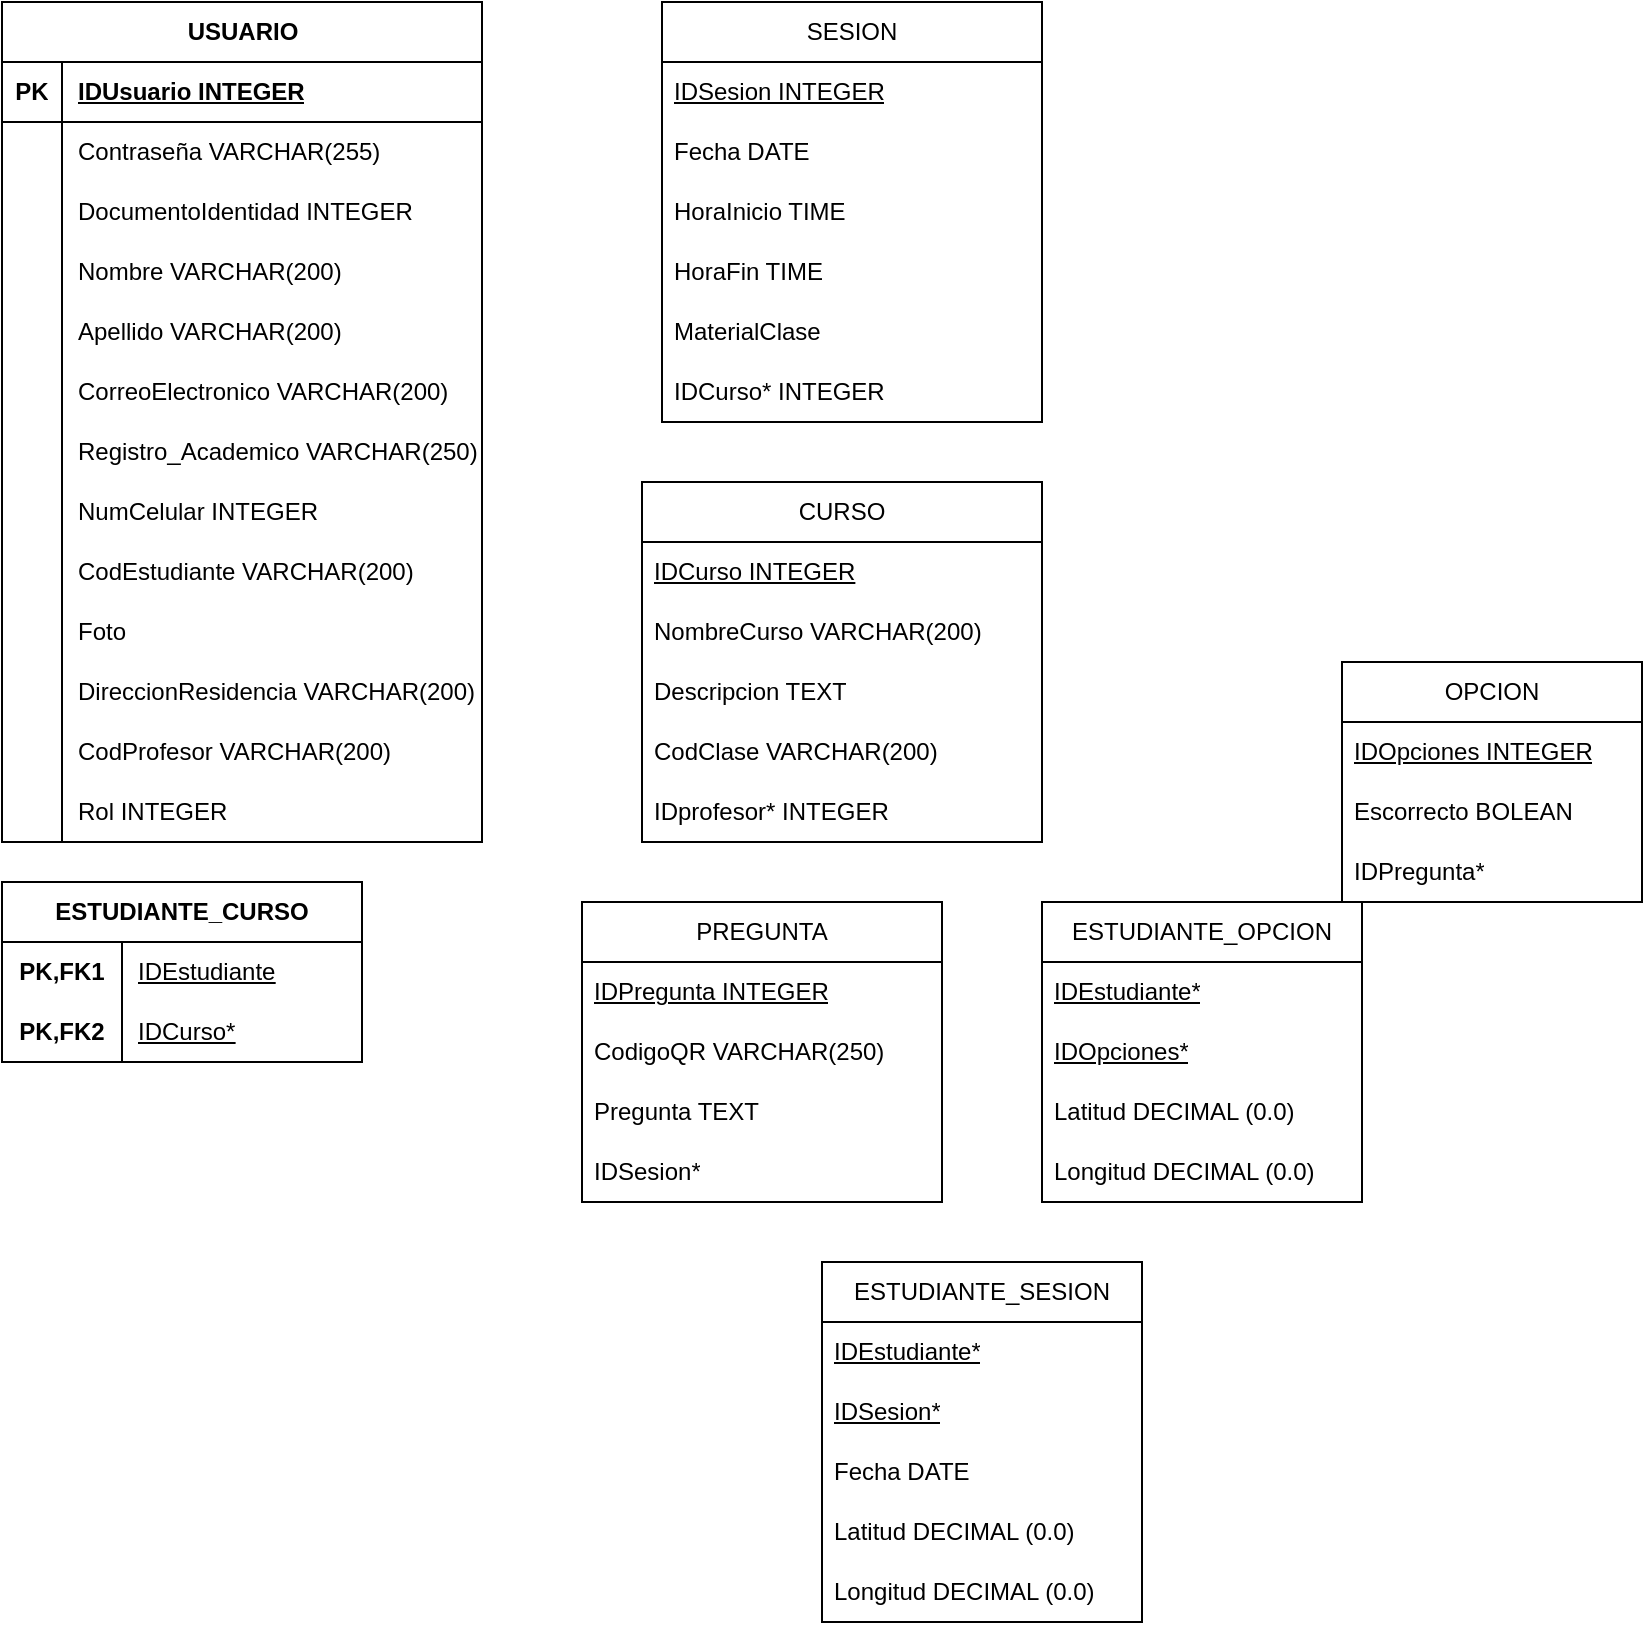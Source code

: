 <mxfile version="24.8.6">
  <diagram name="Página-1" id="GLOInuMciW0yPLB-ZYxE">
    <mxGraphModel dx="670" dy="746" grid="1" gridSize="10" guides="1" tooltips="1" connect="1" arrows="1" fold="1" page="1" pageScale="1" pageWidth="1100" pageHeight="850" math="0" shadow="0">
      <root>
        <mxCell id="0" />
        <mxCell id="1" parent="0" />
        <mxCell id="ET4mKvIEI5imarmwZvSH-28" value="CURSO" style="swimlane;fontStyle=0;childLayout=stackLayout;horizontal=1;startSize=30;horizontalStack=0;resizeParent=1;resizeParentMax=0;resizeLast=0;collapsible=1;marginBottom=0;whiteSpace=wrap;html=1;" parent="1" vertex="1">
          <mxGeometry x="390" y="290" width="200" height="180" as="geometry" />
        </mxCell>
        <mxCell id="ET4mKvIEI5imarmwZvSH-29" value="&lt;u&gt;IDCurso INTEGER&lt;/u&gt;" style="text;strokeColor=none;fillColor=none;align=left;verticalAlign=middle;spacingLeft=4;spacingRight=4;overflow=hidden;points=[[0,0.5],[1,0.5]];portConstraint=eastwest;rotatable=0;whiteSpace=wrap;html=1;" parent="ET4mKvIEI5imarmwZvSH-28" vertex="1">
          <mxGeometry y="30" width="200" height="30" as="geometry" />
        </mxCell>
        <mxCell id="ET4mKvIEI5imarmwZvSH-30" value="NombreCurso VARCHAR(200)" style="text;strokeColor=none;fillColor=none;align=left;verticalAlign=middle;spacingLeft=4;spacingRight=4;overflow=hidden;points=[[0,0.5],[1,0.5]];portConstraint=eastwest;rotatable=0;whiteSpace=wrap;html=1;" parent="ET4mKvIEI5imarmwZvSH-28" vertex="1">
          <mxGeometry y="60" width="200" height="30" as="geometry" />
        </mxCell>
        <mxCell id="ET4mKvIEI5imarmwZvSH-31" value="Descripcion TEXT" style="text;strokeColor=none;fillColor=none;align=left;verticalAlign=middle;spacingLeft=4;spacingRight=4;overflow=hidden;points=[[0,0.5],[1,0.5]];portConstraint=eastwest;rotatable=0;whiteSpace=wrap;html=1;" parent="ET4mKvIEI5imarmwZvSH-28" vertex="1">
          <mxGeometry y="90" width="200" height="30" as="geometry" />
        </mxCell>
        <mxCell id="ET4mKvIEI5imarmwZvSH-32" value="CodClase VARCHAR(200)" style="text;strokeColor=none;fillColor=none;align=left;verticalAlign=middle;spacingLeft=4;spacingRight=4;overflow=hidden;points=[[0,0.5],[1,0.5]];portConstraint=eastwest;rotatable=0;whiteSpace=wrap;html=1;" parent="ET4mKvIEI5imarmwZvSH-28" vertex="1">
          <mxGeometry y="120" width="200" height="30" as="geometry" />
        </mxCell>
        <mxCell id="ET4mKvIEI5imarmwZvSH-35" value="IDprofesor* INTEGER" style="text;strokeColor=none;fillColor=none;align=left;verticalAlign=middle;spacingLeft=4;spacingRight=4;overflow=hidden;points=[[0,0.5],[1,0.5]];portConstraint=eastwest;rotatable=0;whiteSpace=wrap;html=1;" parent="ET4mKvIEI5imarmwZvSH-28" vertex="1">
          <mxGeometry y="150" width="200" height="30" as="geometry" />
        </mxCell>
        <mxCell id="ET4mKvIEI5imarmwZvSH-39" value="PREGUNTA" style="swimlane;fontStyle=0;childLayout=stackLayout;horizontal=1;startSize=30;horizontalStack=0;resizeParent=1;resizeParentMax=0;resizeLast=0;collapsible=1;marginBottom=0;whiteSpace=wrap;html=1;" parent="1" vertex="1">
          <mxGeometry x="360" y="500" width="180" height="150" as="geometry" />
        </mxCell>
        <mxCell id="ET4mKvIEI5imarmwZvSH-40" value="&lt;u&gt;IDPregunta INTEGER&lt;/u&gt;" style="text;strokeColor=none;fillColor=none;align=left;verticalAlign=middle;spacingLeft=4;spacingRight=4;overflow=hidden;points=[[0,0.5],[1,0.5]];portConstraint=eastwest;rotatable=0;whiteSpace=wrap;html=1;" parent="ET4mKvIEI5imarmwZvSH-39" vertex="1">
          <mxGeometry y="30" width="180" height="30" as="geometry" />
        </mxCell>
        <mxCell id="ET4mKvIEI5imarmwZvSH-41" value="CodigoQR VARCHAR(250)" style="text;strokeColor=none;fillColor=none;align=left;verticalAlign=middle;spacingLeft=4;spacingRight=4;overflow=hidden;points=[[0,0.5],[1,0.5]];portConstraint=eastwest;rotatable=0;whiteSpace=wrap;html=1;" parent="ET4mKvIEI5imarmwZvSH-39" vertex="1">
          <mxGeometry y="60" width="180" height="30" as="geometry" />
        </mxCell>
        <mxCell id="ET4mKvIEI5imarmwZvSH-42" value="Pregunta TEXT" style="text;strokeColor=none;fillColor=none;align=left;verticalAlign=middle;spacingLeft=4;spacingRight=4;overflow=hidden;points=[[0,0.5],[1,0.5]];portConstraint=eastwest;rotatable=0;whiteSpace=wrap;html=1;" parent="ET4mKvIEI5imarmwZvSH-39" vertex="1">
          <mxGeometry y="90" width="180" height="30" as="geometry" />
        </mxCell>
        <mxCell id="8jRzYNmPMwV3x82Uc9PO-24" value="IDSesion*" style="text;strokeColor=none;fillColor=none;align=left;verticalAlign=middle;spacingLeft=4;spacingRight=4;overflow=hidden;points=[[0,0.5],[1,0.5]];portConstraint=eastwest;rotatable=0;whiteSpace=wrap;html=1;" parent="ET4mKvIEI5imarmwZvSH-39" vertex="1">
          <mxGeometry y="120" width="180" height="30" as="geometry" />
        </mxCell>
        <mxCell id="ET4mKvIEI5imarmwZvSH-73" value="ESTUDIANTE_OPCION" style="swimlane;fontStyle=0;childLayout=stackLayout;horizontal=1;startSize=30;horizontalStack=0;resizeParent=1;resizeParentMax=0;resizeLast=0;collapsible=1;marginBottom=0;whiteSpace=wrap;html=1;" parent="1" vertex="1">
          <mxGeometry x="590" y="500" width="160" height="150" as="geometry" />
        </mxCell>
        <mxCell id="ET4mKvIEI5imarmwZvSH-74" value="&lt;u&gt;IDEstudiante*&lt;/u&gt;" style="text;strokeColor=none;fillColor=none;align=left;verticalAlign=middle;spacingLeft=4;spacingRight=4;overflow=hidden;points=[[0,0.5],[1,0.5]];portConstraint=eastwest;rotatable=0;whiteSpace=wrap;html=1;" parent="ET4mKvIEI5imarmwZvSH-73" vertex="1">
          <mxGeometry y="30" width="160" height="30" as="geometry" />
        </mxCell>
        <mxCell id="x-qqU3WJ2SzALZhokqrr-1" value="&lt;u&gt;IDOpciones*&lt;/u&gt;" style="text;strokeColor=none;fillColor=none;align=left;verticalAlign=middle;spacingLeft=4;spacingRight=4;overflow=hidden;points=[[0,0.5],[1,0.5]];portConstraint=eastwest;rotatable=0;whiteSpace=wrap;html=1;" vertex="1" parent="ET4mKvIEI5imarmwZvSH-73">
          <mxGeometry y="60" width="160" height="30" as="geometry" />
        </mxCell>
        <mxCell id="x-qqU3WJ2SzALZhokqrr-6" value="Latitud DECIMAL (0.0)" style="text;strokeColor=none;fillColor=none;align=left;verticalAlign=middle;spacingLeft=4;spacingRight=4;overflow=hidden;points=[[0,0.5],[1,0.5]];portConstraint=eastwest;rotatable=0;whiteSpace=wrap;html=1;" vertex="1" parent="ET4mKvIEI5imarmwZvSH-73">
          <mxGeometry y="90" width="160" height="30" as="geometry" />
        </mxCell>
        <mxCell id="x-qqU3WJ2SzALZhokqrr-7" value="Longitud DECIMAL (0.0)" style="text;strokeColor=none;fillColor=none;align=left;verticalAlign=middle;spacingLeft=4;spacingRight=4;overflow=hidden;points=[[0,0.5],[1,0.5]];portConstraint=eastwest;rotatable=0;whiteSpace=wrap;html=1;" vertex="1" parent="ET4mKvIEI5imarmwZvSH-73">
          <mxGeometry y="120" width="160" height="30" as="geometry" />
        </mxCell>
        <mxCell id="8jRzYNmPMwV3x82Uc9PO-11" value="SESION" style="swimlane;fontStyle=0;childLayout=stackLayout;horizontal=1;startSize=30;horizontalStack=0;resizeParent=1;resizeParentMax=0;resizeLast=0;collapsible=1;marginBottom=0;whiteSpace=wrap;html=1;" parent="1" vertex="1">
          <mxGeometry x="400" y="50" width="190" height="210" as="geometry" />
        </mxCell>
        <mxCell id="8jRzYNmPMwV3x82Uc9PO-12" value="&lt;u&gt;IDSesion INTEGER&lt;/u&gt;" style="text;strokeColor=none;fillColor=none;align=left;verticalAlign=middle;spacingLeft=4;spacingRight=4;overflow=hidden;points=[[0,0.5],[1,0.5]];portConstraint=eastwest;rotatable=0;whiteSpace=wrap;html=1;" parent="8jRzYNmPMwV3x82Uc9PO-11" vertex="1">
          <mxGeometry y="30" width="190" height="30" as="geometry" />
        </mxCell>
        <mxCell id="8jRzYNmPMwV3x82Uc9PO-13" value="Fecha DATE" style="text;strokeColor=none;fillColor=none;align=left;verticalAlign=middle;spacingLeft=4;spacingRight=4;overflow=hidden;points=[[0,0.5],[1,0.5]];portConstraint=eastwest;rotatable=0;whiteSpace=wrap;html=1;" parent="8jRzYNmPMwV3x82Uc9PO-11" vertex="1">
          <mxGeometry y="60" width="190" height="30" as="geometry" />
        </mxCell>
        <mxCell id="8jRzYNmPMwV3x82Uc9PO-14" value="HoraInicio TIME" style="text;strokeColor=none;fillColor=none;align=left;verticalAlign=middle;spacingLeft=4;spacingRight=4;overflow=hidden;points=[[0,0.5],[1,0.5]];portConstraint=eastwest;rotatable=0;whiteSpace=wrap;html=1;" parent="8jRzYNmPMwV3x82Uc9PO-11" vertex="1">
          <mxGeometry y="90" width="190" height="30" as="geometry" />
        </mxCell>
        <mxCell id="8jRzYNmPMwV3x82Uc9PO-15" value="HoraFin TIME" style="text;strokeColor=none;fillColor=none;align=left;verticalAlign=middle;spacingLeft=4;spacingRight=4;overflow=hidden;points=[[0,0.5],[1,0.5]];portConstraint=eastwest;rotatable=0;whiteSpace=wrap;html=1;" parent="8jRzYNmPMwV3x82Uc9PO-11" vertex="1">
          <mxGeometry y="120" width="190" height="30" as="geometry" />
        </mxCell>
        <mxCell id="8jRzYNmPMwV3x82Uc9PO-17" value="MaterialClase" style="text;strokeColor=none;fillColor=none;align=left;verticalAlign=middle;spacingLeft=4;spacingRight=4;overflow=hidden;points=[[0,0.5],[1,0.5]];portConstraint=eastwest;rotatable=0;whiteSpace=wrap;html=1;" parent="8jRzYNmPMwV3x82Uc9PO-11" vertex="1">
          <mxGeometry y="150" width="190" height="30" as="geometry" />
        </mxCell>
        <mxCell id="8jRzYNmPMwV3x82Uc9PO-16" value="IDCurso* INTEGER" style="text;strokeColor=none;fillColor=none;align=left;verticalAlign=middle;spacingLeft=4;spacingRight=4;overflow=hidden;points=[[0,0.5],[1,0.5]];portConstraint=eastwest;rotatable=0;whiteSpace=wrap;html=1;" parent="8jRzYNmPMwV3x82Uc9PO-11" vertex="1">
          <mxGeometry y="180" width="190" height="30" as="geometry" />
        </mxCell>
        <mxCell id="doxV-q-uLm9k6LGpHwTZ-1" value="OPCION" style="swimlane;fontStyle=0;childLayout=stackLayout;horizontal=1;startSize=30;horizontalStack=0;resizeParent=1;resizeParentMax=0;resizeLast=0;collapsible=1;marginBottom=0;whiteSpace=wrap;html=1;" parent="1" vertex="1">
          <mxGeometry x="740" y="380" width="150" height="120" as="geometry" />
        </mxCell>
        <mxCell id="doxV-q-uLm9k6LGpHwTZ-2" value="&lt;u&gt;IDOpciones INTEGER&lt;/u&gt;" style="text;strokeColor=none;fillColor=none;align=left;verticalAlign=middle;spacingLeft=4;spacingRight=4;overflow=hidden;points=[[0,0.5],[1,0.5]];portConstraint=eastwest;rotatable=0;whiteSpace=wrap;html=1;" parent="doxV-q-uLm9k6LGpHwTZ-1" vertex="1">
          <mxGeometry y="30" width="150" height="30" as="geometry" />
        </mxCell>
        <mxCell id="doxV-q-uLm9k6LGpHwTZ-3" value="Escorrecto BOLEAN" style="text;strokeColor=none;fillColor=none;align=left;verticalAlign=middle;spacingLeft=4;spacingRight=4;overflow=hidden;points=[[0,0.5],[1,0.5]];portConstraint=eastwest;rotatable=0;whiteSpace=wrap;html=1;" parent="doxV-q-uLm9k6LGpHwTZ-1" vertex="1">
          <mxGeometry y="60" width="150" height="30" as="geometry" />
        </mxCell>
        <mxCell id="doxV-q-uLm9k6LGpHwTZ-4" value="IDPregunta*" style="text;strokeColor=none;fillColor=none;align=left;verticalAlign=middle;spacingLeft=4;spacingRight=4;overflow=hidden;points=[[0,0.5],[1,0.5]];portConstraint=eastwest;rotatable=0;whiteSpace=wrap;html=1;" parent="doxV-q-uLm9k6LGpHwTZ-1" vertex="1">
          <mxGeometry y="90" width="150" height="30" as="geometry" />
        </mxCell>
        <mxCell id="doxV-q-uLm9k6LGpHwTZ-9" value="ESTUDIANTE_SESION" style="swimlane;fontStyle=0;childLayout=stackLayout;horizontal=1;startSize=30;horizontalStack=0;resizeParent=1;resizeParentMax=0;resizeLast=0;collapsible=1;marginBottom=0;whiteSpace=wrap;html=1;" parent="1" vertex="1">
          <mxGeometry x="480" y="680" width="160" height="180" as="geometry" />
        </mxCell>
        <mxCell id="doxV-q-uLm9k6LGpHwTZ-10" value="&lt;u&gt;IDEstudiante*&lt;/u&gt;" style="text;strokeColor=none;fillColor=none;align=left;verticalAlign=middle;spacingLeft=4;spacingRight=4;overflow=hidden;points=[[0,0.5],[1,0.5]];portConstraint=eastwest;rotatable=0;whiteSpace=wrap;html=1;" parent="doxV-q-uLm9k6LGpHwTZ-9" vertex="1">
          <mxGeometry y="30" width="160" height="30" as="geometry" />
        </mxCell>
        <mxCell id="doxV-q-uLm9k6LGpHwTZ-11" value="&lt;u&gt;IDSesion*&lt;/u&gt;" style="text;strokeColor=none;fillColor=none;align=left;verticalAlign=middle;spacingLeft=4;spacingRight=4;overflow=hidden;points=[[0,0.5],[1,0.5]];portConstraint=eastwest;rotatable=0;whiteSpace=wrap;html=1;" parent="doxV-q-uLm9k6LGpHwTZ-9" vertex="1">
          <mxGeometry y="60" width="160" height="30" as="geometry" />
        </mxCell>
        <mxCell id="x-qqU3WJ2SzALZhokqrr-4" value="Fecha DATE" style="text;strokeColor=none;fillColor=none;align=left;verticalAlign=middle;spacingLeft=4;spacingRight=4;overflow=hidden;points=[[0,0.5],[1,0.5]];portConstraint=eastwest;rotatable=0;whiteSpace=wrap;html=1;" vertex="1" parent="doxV-q-uLm9k6LGpHwTZ-9">
          <mxGeometry y="90" width="160" height="30" as="geometry" />
        </mxCell>
        <mxCell id="x-qqU3WJ2SzALZhokqrr-2" value="Latitud DECIMAL (0.0)" style="text;strokeColor=none;fillColor=none;align=left;verticalAlign=middle;spacingLeft=4;spacingRight=4;overflow=hidden;points=[[0,0.5],[1,0.5]];portConstraint=eastwest;rotatable=0;whiteSpace=wrap;html=1;" vertex="1" parent="doxV-q-uLm9k6LGpHwTZ-9">
          <mxGeometry y="120" width="160" height="30" as="geometry" />
        </mxCell>
        <mxCell id="x-qqU3WJ2SzALZhokqrr-5" value="Longitud DECIMAL (0.0)" style="text;strokeColor=none;fillColor=none;align=left;verticalAlign=middle;spacingLeft=4;spacingRight=4;overflow=hidden;points=[[0,0.5],[1,0.5]];portConstraint=eastwest;rotatable=0;whiteSpace=wrap;html=1;" vertex="1" parent="doxV-q-uLm9k6LGpHwTZ-9">
          <mxGeometry y="150" width="160" height="30" as="geometry" />
        </mxCell>
        <mxCell id="x-qqU3WJ2SzALZhokqrr-8" value="USUARIO" style="shape=table;startSize=30;container=1;collapsible=1;childLayout=tableLayout;fixedRows=1;rowLines=0;fontStyle=1;align=center;resizeLast=1;html=1;" vertex="1" parent="1">
          <mxGeometry x="70" y="50" width="240" height="420" as="geometry">
            <mxRectangle x="310" y="55" width="100" height="30" as="alternateBounds" />
          </mxGeometry>
        </mxCell>
        <mxCell id="x-qqU3WJ2SzALZhokqrr-9" value="" style="shape=tableRow;horizontal=0;startSize=0;swimlaneHead=0;swimlaneBody=0;fillColor=none;collapsible=0;dropTarget=0;points=[[0,0.5],[1,0.5]];portConstraint=eastwest;top=0;left=0;right=0;bottom=1;" vertex="1" parent="x-qqU3WJ2SzALZhokqrr-8">
          <mxGeometry y="30" width="240" height="30" as="geometry" />
        </mxCell>
        <mxCell id="x-qqU3WJ2SzALZhokqrr-10" value="PK" style="shape=partialRectangle;connectable=0;fillColor=none;top=0;left=0;bottom=0;right=0;fontStyle=1;overflow=hidden;whiteSpace=wrap;html=1;" vertex="1" parent="x-qqU3WJ2SzALZhokqrr-9">
          <mxGeometry width="30" height="30" as="geometry">
            <mxRectangle width="30" height="30" as="alternateBounds" />
          </mxGeometry>
        </mxCell>
        <mxCell id="x-qqU3WJ2SzALZhokqrr-11" value="IDUsuario INTEGER" style="shape=partialRectangle;connectable=0;fillColor=none;top=0;left=0;bottom=0;right=0;align=left;spacingLeft=6;fontStyle=5;overflow=hidden;whiteSpace=wrap;html=1;" vertex="1" parent="x-qqU3WJ2SzALZhokqrr-9">
          <mxGeometry x="30" width="210" height="30" as="geometry">
            <mxRectangle width="210" height="30" as="alternateBounds" />
          </mxGeometry>
        </mxCell>
        <mxCell id="x-qqU3WJ2SzALZhokqrr-12" value="" style="shape=tableRow;horizontal=0;startSize=0;swimlaneHead=0;swimlaneBody=0;fillColor=none;collapsible=0;dropTarget=0;points=[[0,0.5],[1,0.5]];portConstraint=eastwest;top=0;left=0;right=0;bottom=0;" vertex="1" parent="x-qqU3WJ2SzALZhokqrr-8">
          <mxGeometry y="60" width="240" height="30" as="geometry" />
        </mxCell>
        <mxCell id="x-qqU3WJ2SzALZhokqrr-13" value="" style="shape=partialRectangle;connectable=0;fillColor=none;top=0;left=0;bottom=0;right=0;editable=1;overflow=hidden;whiteSpace=wrap;html=1;" vertex="1" parent="x-qqU3WJ2SzALZhokqrr-12">
          <mxGeometry width="30" height="30" as="geometry">
            <mxRectangle width="30" height="30" as="alternateBounds" />
          </mxGeometry>
        </mxCell>
        <mxCell id="x-qqU3WJ2SzALZhokqrr-14" value="Contraseña VARCHAR(255)" style="shape=partialRectangle;connectable=0;fillColor=none;top=0;left=0;bottom=0;right=0;align=left;spacingLeft=6;overflow=hidden;whiteSpace=wrap;html=1;" vertex="1" parent="x-qqU3WJ2SzALZhokqrr-12">
          <mxGeometry x="30" width="210" height="30" as="geometry">
            <mxRectangle width="210" height="30" as="alternateBounds" />
          </mxGeometry>
        </mxCell>
        <mxCell id="x-qqU3WJ2SzALZhokqrr-15" value="" style="shape=tableRow;horizontal=0;startSize=0;swimlaneHead=0;swimlaneBody=0;fillColor=none;collapsible=0;dropTarget=0;points=[[0,0.5],[1,0.5]];portConstraint=eastwest;top=0;left=0;right=0;bottom=0;" vertex="1" parent="x-qqU3WJ2SzALZhokqrr-8">
          <mxGeometry y="90" width="240" height="30" as="geometry" />
        </mxCell>
        <mxCell id="x-qqU3WJ2SzALZhokqrr-16" value="" style="shape=partialRectangle;connectable=0;fillColor=none;top=0;left=0;bottom=0;right=0;editable=1;overflow=hidden;whiteSpace=wrap;html=1;" vertex="1" parent="x-qqU3WJ2SzALZhokqrr-15">
          <mxGeometry width="30" height="30" as="geometry">
            <mxRectangle width="30" height="30" as="alternateBounds" />
          </mxGeometry>
        </mxCell>
        <mxCell id="x-qqU3WJ2SzALZhokqrr-17" value="DocumentoIdentidad INTEGER" style="shape=partialRectangle;connectable=0;fillColor=none;top=0;left=0;bottom=0;right=0;align=left;spacingLeft=6;overflow=hidden;whiteSpace=wrap;html=1;" vertex="1" parent="x-qqU3WJ2SzALZhokqrr-15">
          <mxGeometry x="30" width="210" height="30" as="geometry">
            <mxRectangle width="210" height="30" as="alternateBounds" />
          </mxGeometry>
        </mxCell>
        <mxCell id="x-qqU3WJ2SzALZhokqrr-18" value="" style="shape=tableRow;horizontal=0;startSize=0;swimlaneHead=0;swimlaneBody=0;fillColor=none;collapsible=0;dropTarget=0;points=[[0,0.5],[1,0.5]];portConstraint=eastwest;top=0;left=0;right=0;bottom=0;" vertex="1" parent="x-qqU3WJ2SzALZhokqrr-8">
          <mxGeometry y="120" width="240" height="30" as="geometry" />
        </mxCell>
        <mxCell id="x-qqU3WJ2SzALZhokqrr-19" value="" style="shape=partialRectangle;connectable=0;fillColor=none;top=0;left=0;bottom=0;right=0;editable=1;overflow=hidden;whiteSpace=wrap;html=1;" vertex="1" parent="x-qqU3WJ2SzALZhokqrr-18">
          <mxGeometry width="30" height="30" as="geometry">
            <mxRectangle width="30" height="30" as="alternateBounds" />
          </mxGeometry>
        </mxCell>
        <mxCell id="x-qqU3WJ2SzALZhokqrr-20" value="Nombre VARCHAR(200)" style="shape=partialRectangle;connectable=0;fillColor=none;top=0;left=0;bottom=0;right=0;align=left;spacingLeft=6;overflow=hidden;whiteSpace=wrap;html=1;" vertex="1" parent="x-qqU3WJ2SzALZhokqrr-18">
          <mxGeometry x="30" width="210" height="30" as="geometry">
            <mxRectangle width="210" height="30" as="alternateBounds" />
          </mxGeometry>
        </mxCell>
        <mxCell id="x-qqU3WJ2SzALZhokqrr-27" value="" style="shape=tableRow;horizontal=0;startSize=0;swimlaneHead=0;swimlaneBody=0;fillColor=none;collapsible=0;dropTarget=0;points=[[0,0.5],[1,0.5]];portConstraint=eastwest;top=0;left=0;right=0;bottom=0;" vertex="1" parent="x-qqU3WJ2SzALZhokqrr-8">
          <mxGeometry y="150" width="240" height="30" as="geometry" />
        </mxCell>
        <mxCell id="x-qqU3WJ2SzALZhokqrr-28" value="" style="shape=partialRectangle;connectable=0;fillColor=none;top=0;left=0;bottom=0;right=0;editable=1;overflow=hidden;whiteSpace=wrap;html=1;" vertex="1" parent="x-qqU3WJ2SzALZhokqrr-27">
          <mxGeometry width="30" height="30" as="geometry">
            <mxRectangle width="30" height="30" as="alternateBounds" />
          </mxGeometry>
        </mxCell>
        <mxCell id="x-qqU3WJ2SzALZhokqrr-29" value="Apellido VARCHAR(200)" style="shape=partialRectangle;connectable=0;fillColor=none;top=0;left=0;bottom=0;right=0;align=left;spacingLeft=6;overflow=hidden;whiteSpace=wrap;html=1;" vertex="1" parent="x-qqU3WJ2SzALZhokqrr-27">
          <mxGeometry x="30" width="210" height="30" as="geometry">
            <mxRectangle width="210" height="30" as="alternateBounds" />
          </mxGeometry>
        </mxCell>
        <mxCell id="x-qqU3WJ2SzALZhokqrr-30" value="" style="shape=tableRow;horizontal=0;startSize=0;swimlaneHead=0;swimlaneBody=0;fillColor=none;collapsible=0;dropTarget=0;points=[[0,0.5],[1,0.5]];portConstraint=eastwest;top=0;left=0;right=0;bottom=0;" vertex="1" parent="x-qqU3WJ2SzALZhokqrr-8">
          <mxGeometry y="180" width="240" height="30" as="geometry" />
        </mxCell>
        <mxCell id="x-qqU3WJ2SzALZhokqrr-31" value="" style="shape=partialRectangle;connectable=0;fillColor=none;top=0;left=0;bottom=0;right=0;editable=1;overflow=hidden;whiteSpace=wrap;html=1;" vertex="1" parent="x-qqU3WJ2SzALZhokqrr-30">
          <mxGeometry width="30" height="30" as="geometry">
            <mxRectangle width="30" height="30" as="alternateBounds" />
          </mxGeometry>
        </mxCell>
        <mxCell id="x-qqU3WJ2SzALZhokqrr-32" value="CorreoElectronico VARCHAR(200)" style="shape=partialRectangle;connectable=0;fillColor=none;top=0;left=0;bottom=0;right=0;align=left;spacingLeft=6;overflow=hidden;whiteSpace=wrap;html=1;" vertex="1" parent="x-qqU3WJ2SzALZhokqrr-30">
          <mxGeometry x="30" width="210" height="30" as="geometry">
            <mxRectangle width="210" height="30" as="alternateBounds" />
          </mxGeometry>
        </mxCell>
        <mxCell id="x-qqU3WJ2SzALZhokqrr-33" value="" style="shape=tableRow;horizontal=0;startSize=0;swimlaneHead=0;swimlaneBody=0;fillColor=none;collapsible=0;dropTarget=0;points=[[0,0.5],[1,0.5]];portConstraint=eastwest;top=0;left=0;right=0;bottom=0;" vertex="1" parent="x-qqU3WJ2SzALZhokqrr-8">
          <mxGeometry y="210" width="240" height="30" as="geometry" />
        </mxCell>
        <mxCell id="x-qqU3WJ2SzALZhokqrr-34" value="" style="shape=partialRectangle;connectable=0;fillColor=none;top=0;left=0;bottom=0;right=0;editable=1;overflow=hidden;whiteSpace=wrap;html=1;" vertex="1" parent="x-qqU3WJ2SzALZhokqrr-33">
          <mxGeometry width="30" height="30" as="geometry">
            <mxRectangle width="30" height="30" as="alternateBounds" />
          </mxGeometry>
        </mxCell>
        <mxCell id="x-qqU3WJ2SzALZhokqrr-35" value="Registro_Academico VARCHAR(250)" style="shape=partialRectangle;connectable=0;fillColor=none;top=0;left=0;bottom=0;right=0;align=left;spacingLeft=6;overflow=hidden;whiteSpace=wrap;html=1;" vertex="1" parent="x-qqU3WJ2SzALZhokqrr-33">
          <mxGeometry x="30" width="210" height="30" as="geometry">
            <mxRectangle width="210" height="30" as="alternateBounds" />
          </mxGeometry>
        </mxCell>
        <mxCell id="x-qqU3WJ2SzALZhokqrr-36" value="" style="shape=tableRow;horizontal=0;startSize=0;swimlaneHead=0;swimlaneBody=0;fillColor=none;collapsible=0;dropTarget=0;points=[[0,0.5],[1,0.5]];portConstraint=eastwest;top=0;left=0;right=0;bottom=0;" vertex="1" parent="x-qqU3WJ2SzALZhokqrr-8">
          <mxGeometry y="240" width="240" height="30" as="geometry" />
        </mxCell>
        <mxCell id="x-qqU3WJ2SzALZhokqrr-37" value="" style="shape=partialRectangle;connectable=0;fillColor=none;top=0;left=0;bottom=0;right=0;editable=1;overflow=hidden;whiteSpace=wrap;html=1;" vertex="1" parent="x-qqU3WJ2SzALZhokqrr-36">
          <mxGeometry width="30" height="30" as="geometry">
            <mxRectangle width="30" height="30" as="alternateBounds" />
          </mxGeometry>
        </mxCell>
        <mxCell id="x-qqU3WJ2SzALZhokqrr-38" value="NumCelular INTEGER" style="shape=partialRectangle;connectable=0;fillColor=none;top=0;left=0;bottom=0;right=0;align=left;spacingLeft=6;overflow=hidden;whiteSpace=wrap;html=1;" vertex="1" parent="x-qqU3WJ2SzALZhokqrr-36">
          <mxGeometry x="30" width="210" height="30" as="geometry">
            <mxRectangle width="210" height="30" as="alternateBounds" />
          </mxGeometry>
        </mxCell>
        <mxCell id="x-qqU3WJ2SzALZhokqrr-64" value="" style="shape=tableRow;horizontal=0;startSize=0;swimlaneHead=0;swimlaneBody=0;fillColor=none;collapsible=0;dropTarget=0;points=[[0,0.5],[1,0.5]];portConstraint=eastwest;top=0;left=0;right=0;bottom=0;" vertex="1" parent="x-qqU3WJ2SzALZhokqrr-8">
          <mxGeometry y="270" width="240" height="30" as="geometry" />
        </mxCell>
        <mxCell id="x-qqU3WJ2SzALZhokqrr-65" value="" style="shape=partialRectangle;connectable=0;fillColor=none;top=0;left=0;bottom=0;right=0;editable=1;overflow=hidden;whiteSpace=wrap;html=1;" vertex="1" parent="x-qqU3WJ2SzALZhokqrr-64">
          <mxGeometry width="30" height="30" as="geometry">
            <mxRectangle width="30" height="30" as="alternateBounds" />
          </mxGeometry>
        </mxCell>
        <mxCell id="x-qqU3WJ2SzALZhokqrr-66" value="CodEstudiante VARCHAR(200)" style="shape=partialRectangle;connectable=0;fillColor=none;top=0;left=0;bottom=0;right=0;align=left;spacingLeft=6;overflow=hidden;whiteSpace=wrap;html=1;" vertex="1" parent="x-qqU3WJ2SzALZhokqrr-64">
          <mxGeometry x="30" width="210" height="30" as="geometry">
            <mxRectangle width="210" height="30" as="alternateBounds" />
          </mxGeometry>
        </mxCell>
        <mxCell id="x-qqU3WJ2SzALZhokqrr-67" value="" style="shape=tableRow;horizontal=0;startSize=0;swimlaneHead=0;swimlaneBody=0;fillColor=none;collapsible=0;dropTarget=0;points=[[0,0.5],[1,0.5]];portConstraint=eastwest;top=0;left=0;right=0;bottom=0;" vertex="1" parent="x-qqU3WJ2SzALZhokqrr-8">
          <mxGeometry y="300" width="240" height="30" as="geometry" />
        </mxCell>
        <mxCell id="x-qqU3WJ2SzALZhokqrr-68" value="" style="shape=partialRectangle;connectable=0;fillColor=none;top=0;left=0;bottom=0;right=0;editable=1;overflow=hidden;whiteSpace=wrap;html=1;" vertex="1" parent="x-qqU3WJ2SzALZhokqrr-67">
          <mxGeometry width="30" height="30" as="geometry">
            <mxRectangle width="30" height="30" as="alternateBounds" />
          </mxGeometry>
        </mxCell>
        <mxCell id="x-qqU3WJ2SzALZhokqrr-69" value="Foto&amp;nbsp;" style="shape=partialRectangle;connectable=0;fillColor=none;top=0;left=0;bottom=0;right=0;align=left;spacingLeft=6;overflow=hidden;whiteSpace=wrap;html=1;" vertex="1" parent="x-qqU3WJ2SzALZhokqrr-67">
          <mxGeometry x="30" width="210" height="30" as="geometry">
            <mxRectangle width="210" height="30" as="alternateBounds" />
          </mxGeometry>
        </mxCell>
        <mxCell id="x-qqU3WJ2SzALZhokqrr-70" value="" style="shape=tableRow;horizontal=0;startSize=0;swimlaneHead=0;swimlaneBody=0;fillColor=none;collapsible=0;dropTarget=0;points=[[0,0.5],[1,0.5]];portConstraint=eastwest;top=0;left=0;right=0;bottom=0;" vertex="1" parent="x-qqU3WJ2SzALZhokqrr-8">
          <mxGeometry y="330" width="240" height="30" as="geometry" />
        </mxCell>
        <mxCell id="x-qqU3WJ2SzALZhokqrr-71" value="" style="shape=partialRectangle;connectable=0;fillColor=none;top=0;left=0;bottom=0;right=0;editable=1;overflow=hidden;whiteSpace=wrap;html=1;" vertex="1" parent="x-qqU3WJ2SzALZhokqrr-70">
          <mxGeometry width="30" height="30" as="geometry">
            <mxRectangle width="30" height="30" as="alternateBounds" />
          </mxGeometry>
        </mxCell>
        <mxCell id="x-qqU3WJ2SzALZhokqrr-72" value="DireccionResidencia VARCHAR(200)" style="shape=partialRectangle;connectable=0;fillColor=none;top=0;left=0;bottom=0;right=0;align=left;spacingLeft=6;overflow=hidden;whiteSpace=wrap;html=1;" vertex="1" parent="x-qqU3WJ2SzALZhokqrr-70">
          <mxGeometry x="30" width="210" height="30" as="geometry">
            <mxRectangle width="210" height="30" as="alternateBounds" />
          </mxGeometry>
        </mxCell>
        <mxCell id="x-qqU3WJ2SzALZhokqrr-73" value="" style="shape=tableRow;horizontal=0;startSize=0;swimlaneHead=0;swimlaneBody=0;fillColor=none;collapsible=0;dropTarget=0;points=[[0,0.5],[1,0.5]];portConstraint=eastwest;top=0;left=0;right=0;bottom=0;" vertex="1" parent="x-qqU3WJ2SzALZhokqrr-8">
          <mxGeometry y="360" width="240" height="30" as="geometry" />
        </mxCell>
        <mxCell id="x-qqU3WJ2SzALZhokqrr-74" value="" style="shape=partialRectangle;connectable=0;fillColor=none;top=0;left=0;bottom=0;right=0;editable=1;overflow=hidden;whiteSpace=wrap;html=1;" vertex="1" parent="x-qqU3WJ2SzALZhokqrr-73">
          <mxGeometry width="30" height="30" as="geometry">
            <mxRectangle width="30" height="30" as="alternateBounds" />
          </mxGeometry>
        </mxCell>
        <mxCell id="x-qqU3WJ2SzALZhokqrr-75" value="CodProfesor VARCHAR(200)" style="shape=partialRectangle;connectable=0;fillColor=none;top=0;left=0;bottom=0;right=0;align=left;spacingLeft=6;overflow=hidden;whiteSpace=wrap;html=1;" vertex="1" parent="x-qqU3WJ2SzALZhokqrr-73">
          <mxGeometry x="30" width="210" height="30" as="geometry">
            <mxRectangle width="210" height="30" as="alternateBounds" />
          </mxGeometry>
        </mxCell>
        <mxCell id="x-qqU3WJ2SzALZhokqrr-76" value="" style="shape=tableRow;horizontal=0;startSize=0;swimlaneHead=0;swimlaneBody=0;fillColor=none;collapsible=0;dropTarget=0;points=[[0,0.5],[1,0.5]];portConstraint=eastwest;top=0;left=0;right=0;bottom=0;" vertex="1" parent="x-qqU3WJ2SzALZhokqrr-8">
          <mxGeometry y="390" width="240" height="30" as="geometry" />
        </mxCell>
        <mxCell id="x-qqU3WJ2SzALZhokqrr-77" value="" style="shape=partialRectangle;connectable=0;fillColor=none;top=0;left=0;bottom=0;right=0;editable=1;overflow=hidden;whiteSpace=wrap;html=1;" vertex="1" parent="x-qqU3WJ2SzALZhokqrr-76">
          <mxGeometry width="30" height="30" as="geometry">
            <mxRectangle width="30" height="30" as="alternateBounds" />
          </mxGeometry>
        </mxCell>
        <mxCell id="x-qqU3WJ2SzALZhokqrr-78" value="Rol INTEGER" style="shape=partialRectangle;connectable=0;fillColor=none;top=0;left=0;bottom=0;right=0;align=left;spacingLeft=6;overflow=hidden;whiteSpace=wrap;html=1;" vertex="1" parent="x-qqU3WJ2SzALZhokqrr-76">
          <mxGeometry x="30" width="210" height="30" as="geometry">
            <mxRectangle width="210" height="30" as="alternateBounds" />
          </mxGeometry>
        </mxCell>
        <mxCell id="x-qqU3WJ2SzALZhokqrr-79" value="ESTUDIANTE_CURSO" style="shape=table;startSize=30;container=1;collapsible=1;childLayout=tableLayout;fixedRows=1;rowLines=0;fontStyle=1;align=center;resizeLast=1;html=1;whiteSpace=wrap;" vertex="1" parent="1">
          <mxGeometry x="70" y="490" width="180" height="90" as="geometry" />
        </mxCell>
        <mxCell id="x-qqU3WJ2SzALZhokqrr-80" value="" style="shape=tableRow;horizontal=0;startSize=0;swimlaneHead=0;swimlaneBody=0;fillColor=none;collapsible=0;dropTarget=0;points=[[0,0.5],[1,0.5]];portConstraint=eastwest;top=0;left=0;right=0;bottom=0;html=1;" vertex="1" parent="x-qqU3WJ2SzALZhokqrr-79">
          <mxGeometry y="30" width="180" height="30" as="geometry" />
        </mxCell>
        <mxCell id="x-qqU3WJ2SzALZhokqrr-81" value="PK,FK1" style="shape=partialRectangle;connectable=0;fillColor=none;top=0;left=0;bottom=0;right=0;fontStyle=1;overflow=hidden;html=1;whiteSpace=wrap;" vertex="1" parent="x-qqU3WJ2SzALZhokqrr-80">
          <mxGeometry width="60" height="30" as="geometry">
            <mxRectangle width="60" height="30" as="alternateBounds" />
          </mxGeometry>
        </mxCell>
        <mxCell id="x-qqU3WJ2SzALZhokqrr-82" value="&lt;u style=&quot;font-weight: 400;&quot;&gt;IDEstudiante&lt;/u&gt;" style="shape=partialRectangle;connectable=0;fillColor=none;top=0;left=0;bottom=0;right=0;align=left;spacingLeft=6;fontStyle=5;overflow=hidden;html=1;whiteSpace=wrap;" vertex="1" parent="x-qqU3WJ2SzALZhokqrr-80">
          <mxGeometry x="60" width="120" height="30" as="geometry">
            <mxRectangle width="120" height="30" as="alternateBounds" />
          </mxGeometry>
        </mxCell>
        <mxCell id="x-qqU3WJ2SzALZhokqrr-83" value="" style="shape=tableRow;horizontal=0;startSize=0;swimlaneHead=0;swimlaneBody=0;fillColor=none;collapsible=0;dropTarget=0;points=[[0,0.5],[1,0.5]];portConstraint=eastwest;top=0;left=0;right=0;bottom=1;html=1;" vertex="1" parent="x-qqU3WJ2SzALZhokqrr-79">
          <mxGeometry y="60" width="180" height="30" as="geometry" />
        </mxCell>
        <mxCell id="x-qqU3WJ2SzALZhokqrr-84" value="PK,FK2" style="shape=partialRectangle;connectable=0;fillColor=none;top=0;left=0;bottom=0;right=0;fontStyle=1;overflow=hidden;html=1;whiteSpace=wrap;" vertex="1" parent="x-qqU3WJ2SzALZhokqrr-83">
          <mxGeometry width="60" height="30" as="geometry">
            <mxRectangle width="60" height="30" as="alternateBounds" />
          </mxGeometry>
        </mxCell>
        <mxCell id="x-qqU3WJ2SzALZhokqrr-85" value="&lt;u style=&quot;font-weight: 400;&quot;&gt;IDCurso*&lt;/u&gt;" style="shape=partialRectangle;connectable=0;fillColor=none;top=0;left=0;bottom=0;right=0;align=left;spacingLeft=6;fontStyle=5;overflow=hidden;html=1;whiteSpace=wrap;" vertex="1" parent="x-qqU3WJ2SzALZhokqrr-83">
          <mxGeometry x="60" width="120" height="30" as="geometry">
            <mxRectangle width="120" height="30" as="alternateBounds" />
          </mxGeometry>
        </mxCell>
      </root>
    </mxGraphModel>
  </diagram>
</mxfile>

